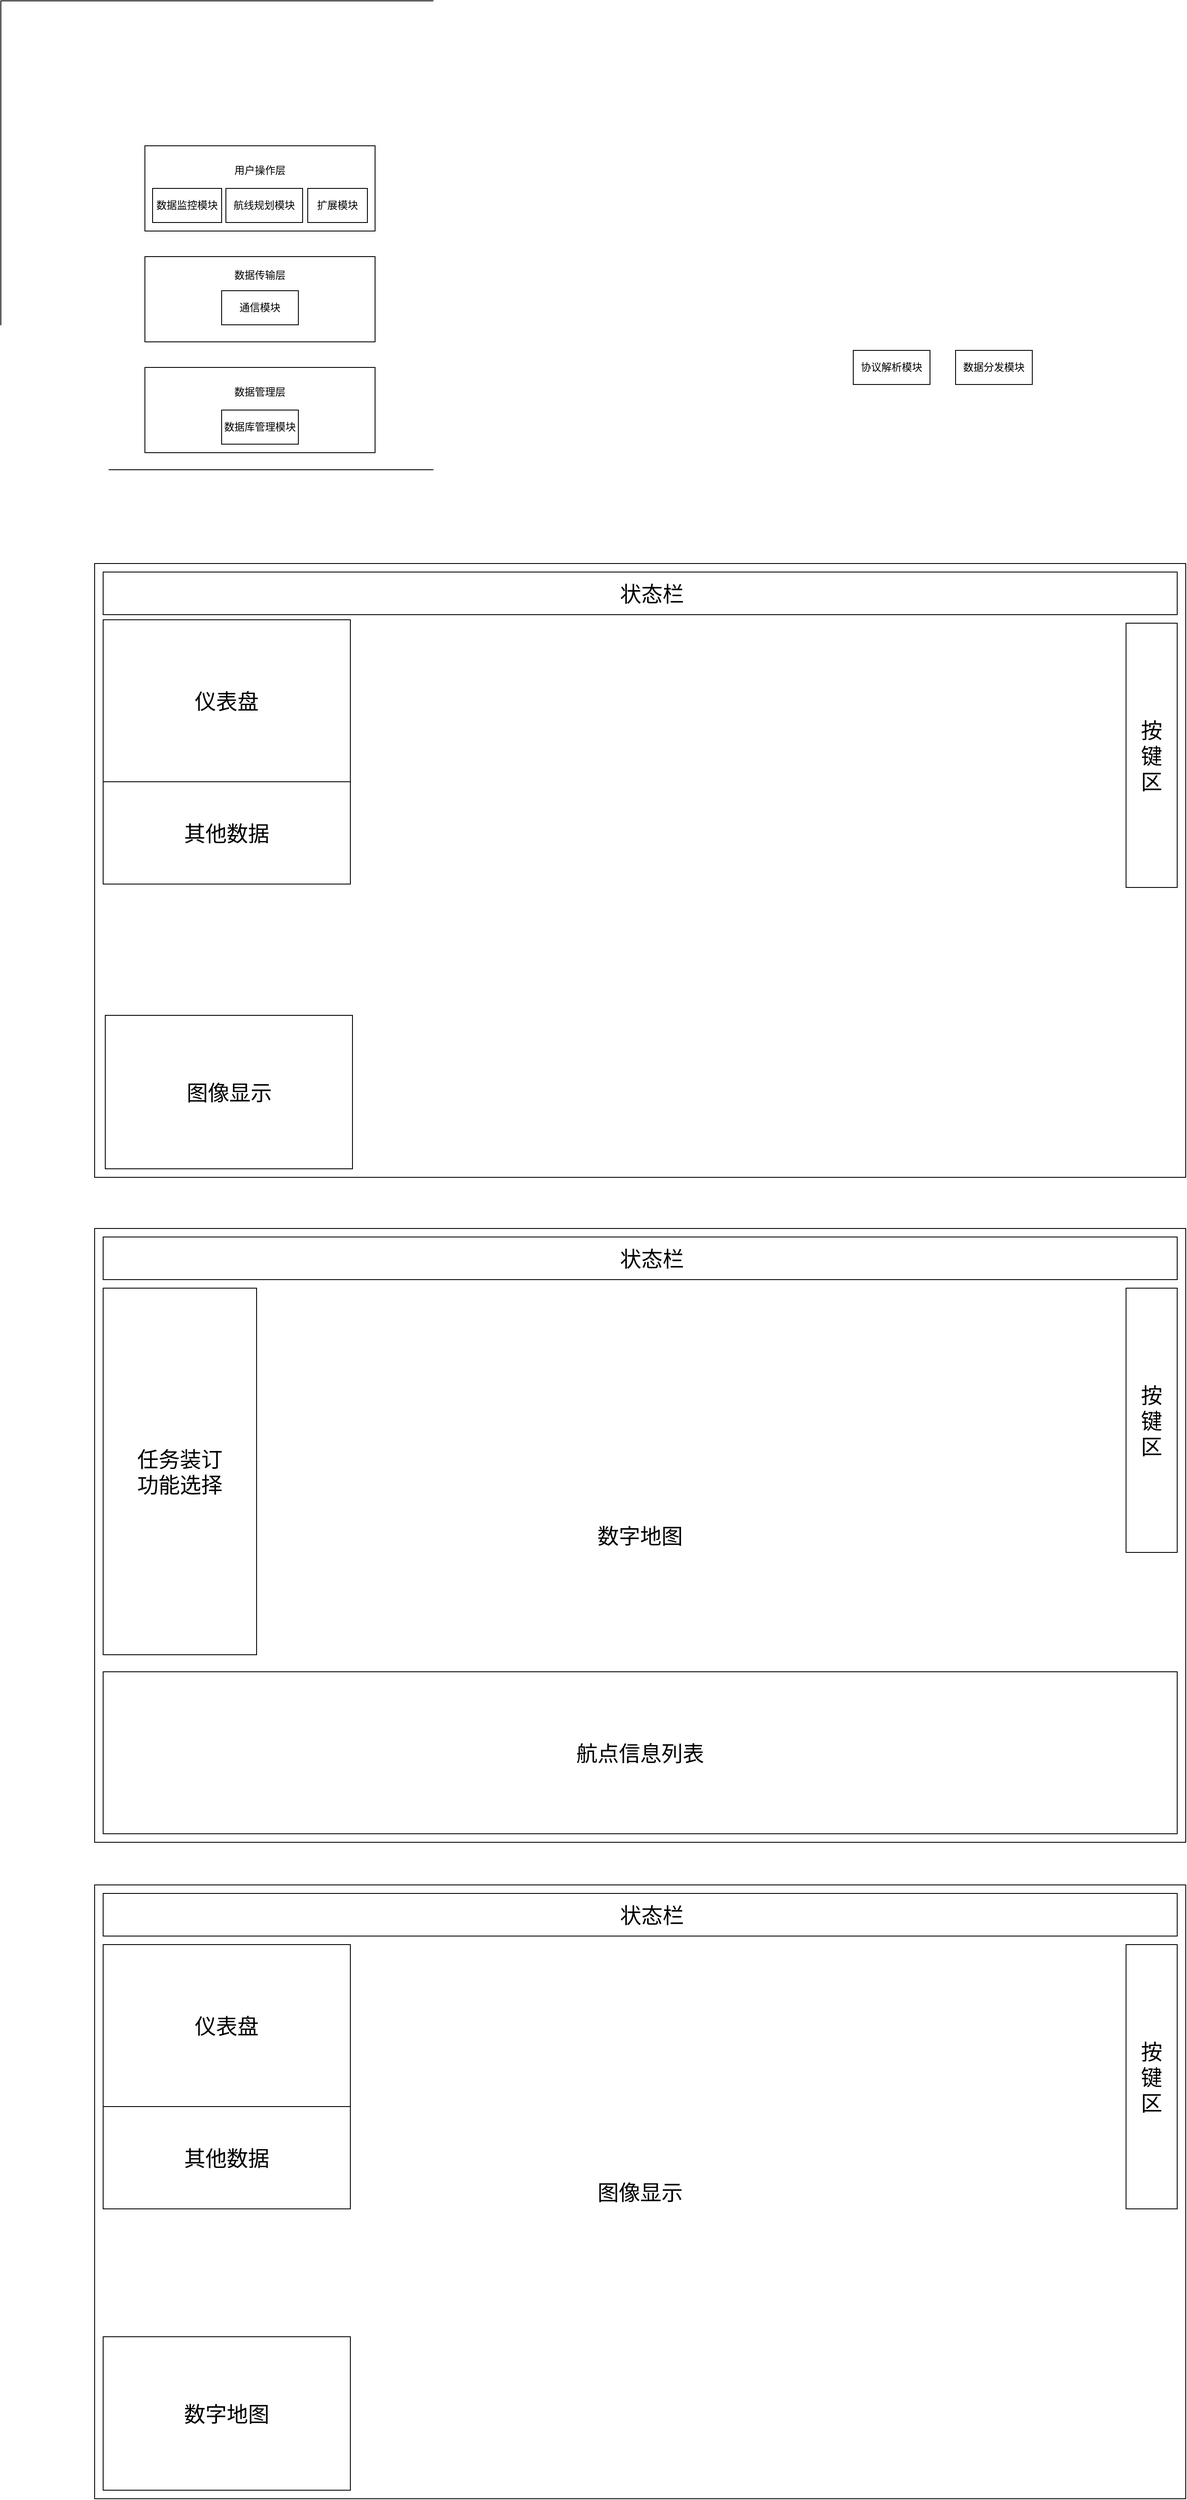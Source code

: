 <mxfile version="14.5.7" type="github">
  <diagram id="XL6aL3diKBtOu2nn48kT" name="Page-1">
    <mxGraphModel dx="1422" dy="794" grid="1" gridSize="10" guides="1" tooltips="1" connect="1" arrows="1" fold="1" page="1" pageScale="1" pageWidth="827" pageHeight="1169" math="0" shadow="0">
      <root>
        <mxCell id="0" />
        <mxCell id="1" parent="0" />
        <mxCell id="3zyboHyzZbom233ZzuhM-11" value="" style="rounded=0;whiteSpace=wrap;html=1;" parent="1" vertex="1">
          <mxGeometry x="120" y="170" width="650" height="550" as="geometry" />
        </mxCell>
        <mxCell id="3zyboHyzZbom233ZzuhM-9" value="数据管理层&lt;br&gt;&lt;br&gt;&lt;br&gt;&lt;br&gt;" style="rounded=0;whiteSpace=wrap;html=1;" parent="1" vertex="1">
          <mxGeometry x="289" y="600" width="270" height="100" as="geometry" />
        </mxCell>
        <mxCell id="3zyboHyzZbom233ZzuhM-5" value="用户操作层&lt;br&gt;&lt;br&gt;&lt;br&gt;&lt;br&gt;" style="rounded=0;whiteSpace=wrap;html=1;" parent="1" vertex="1">
          <mxGeometry x="289" y="340" width="270" height="100" as="geometry" />
        </mxCell>
        <mxCell id="3zyboHyzZbom233ZzuhM-1" value="数据传输层&lt;br&gt;&lt;br&gt;&lt;br&gt;&lt;br&gt;&lt;br&gt;" style="rounded=0;whiteSpace=wrap;html=1;" parent="1" vertex="1">
          <mxGeometry x="289" y="470" width="270" height="100" as="geometry" />
        </mxCell>
        <mxCell id="3zyboHyzZbom233ZzuhM-2" value="数据库管理模块" style="rounded=0;whiteSpace=wrap;html=1;" parent="1" vertex="1">
          <mxGeometry x="379" y="650" width="90" height="40" as="geometry" />
        </mxCell>
        <mxCell id="3zyboHyzZbom233ZzuhM-3" value="数据分发模块" style="rounded=0;whiteSpace=wrap;html=1;" parent="1" vertex="1">
          <mxGeometry x="1240" y="580" width="90" height="40" as="geometry" />
        </mxCell>
        <mxCell id="3zyboHyzZbom233ZzuhM-4" value="数据监控模块" style="rounded=0;whiteSpace=wrap;html=1;" parent="1" vertex="1">
          <mxGeometry x="298" y="390" width="81" height="40" as="geometry" />
        </mxCell>
        <mxCell id="3zyboHyzZbom233ZzuhM-6" value="航线规划模块" style="rounded=0;whiteSpace=wrap;html=1;" parent="1" vertex="1">
          <mxGeometry x="384" y="390" width="90" height="40" as="geometry" />
        </mxCell>
        <mxCell id="3zyboHyzZbom233ZzuhM-7" value="协议解析模块" style="rounded=0;whiteSpace=wrap;html=1;" parent="1" vertex="1">
          <mxGeometry x="1120" y="580" width="90" height="40" as="geometry" />
        </mxCell>
        <mxCell id="3zyboHyzZbom233ZzuhM-8" value="通信模块" style="rounded=0;whiteSpace=wrap;html=1;" parent="1" vertex="1">
          <mxGeometry x="379" y="510" width="90" height="40" as="geometry" />
        </mxCell>
        <mxCell id="3zyboHyzZbom233ZzuhM-10" value="扩展模块" style="rounded=0;whiteSpace=wrap;html=1;" parent="1" vertex="1">
          <mxGeometry x="480" y="390" width="70" height="40" as="geometry" />
        </mxCell>
        <mxCell id="6aZpRVK1wGklk4xLISPi-1" value="" style="rounded=0;whiteSpace=wrap;html=1;" parent="1" vertex="1">
          <mxGeometry x="230" y="830" width="1280" height="720" as="geometry" />
        </mxCell>
        <mxCell id="6aZpRVK1wGklk4xLISPi-2" value="&amp;nbsp; &amp;nbsp; 状态栏" style="rounded=0;whiteSpace=wrap;html=1;fontSize=25;align=center;" parent="1" vertex="1">
          <mxGeometry x="240" y="840" width="1260" height="50" as="geometry" />
        </mxCell>
        <mxCell id="6aZpRVK1wGklk4xLISPi-7" value="按&lt;br&gt;键&lt;br&gt;区" style="rounded=0;whiteSpace=wrap;html=1;fontSize=25;" parent="1" vertex="1">
          <mxGeometry x="1440" y="900" width="60" height="310" as="geometry" />
        </mxCell>
        <mxCell id="6aZpRVK1wGklk4xLISPi-8" value="仪表盘" style="rounded=0;whiteSpace=wrap;html=1;fontSize=25;" parent="1" vertex="1">
          <mxGeometry x="240" y="896" width="290" height="190" as="geometry" />
        </mxCell>
        <mxCell id="6aZpRVK1wGklk4xLISPi-9" value="其他数据" style="rounded=0;whiteSpace=wrap;html=1;fontSize=25;" parent="1" vertex="1">
          <mxGeometry x="240" y="1086" width="290" height="120" as="geometry" />
        </mxCell>
        <mxCell id="6aZpRVK1wGklk4xLISPi-10" value="图像显示" style="rounded=0;whiteSpace=wrap;html=1;fontSize=25;" parent="1" vertex="1">
          <mxGeometry x="242.5" y="1360" width="290" height="180" as="geometry" />
        </mxCell>
        <mxCell id="6aZpRVK1wGklk4xLISPi-11" value="&lt;font style=&quot;font-size: 25px&quot;&gt;数字地图&lt;/font&gt;" style="rounded=0;whiteSpace=wrap;html=1;" parent="1" vertex="1">
          <mxGeometry x="230" y="1610" width="1280" height="720" as="geometry" />
        </mxCell>
        <mxCell id="6aZpRVK1wGklk4xLISPi-12" value="&amp;nbsp; &amp;nbsp; 状态栏" style="rounded=0;whiteSpace=wrap;html=1;fontSize=25;align=center;" parent="1" vertex="1">
          <mxGeometry x="240" y="1620" width="1260" height="50" as="geometry" />
        </mxCell>
        <mxCell id="6aZpRVK1wGklk4xLISPi-13" value="按&lt;br&gt;键&lt;br&gt;区" style="rounded=0;whiteSpace=wrap;html=1;fontSize=25;" parent="1" vertex="1">
          <mxGeometry x="1440" y="1680" width="60" height="310" as="geometry" />
        </mxCell>
        <mxCell id="6aZpRVK1wGklk4xLISPi-14" value="航点信息列表" style="rounded=0;whiteSpace=wrap;html=1;fontSize=25;" parent="1" vertex="1">
          <mxGeometry x="240" y="2130" width="1260" height="190" as="geometry" />
        </mxCell>
        <mxCell id="6aZpRVK1wGklk4xLISPi-15" value="任务装订&lt;br&gt;功能选择" style="rounded=0;whiteSpace=wrap;html=1;fontSize=25;" parent="1" vertex="1">
          <mxGeometry x="240" y="1680" width="180" height="430" as="geometry" />
        </mxCell>
        <mxCell id="6aZpRVK1wGklk4xLISPi-16" value="&lt;font style=&quot;font-size: 25px&quot;&gt;图像显示&lt;/font&gt;" style="rounded=0;whiteSpace=wrap;html=1;" parent="1" vertex="1">
          <mxGeometry x="230" y="2380" width="1280" height="720" as="geometry" />
        </mxCell>
        <mxCell id="6aZpRVK1wGklk4xLISPi-17" value="数字地图" style="rounded=0;whiteSpace=wrap;html=1;fontSize=25;" parent="1" vertex="1">
          <mxGeometry x="240" y="2910" width="290" height="180" as="geometry" />
        </mxCell>
        <mxCell id="6aZpRVK1wGklk4xLISPi-18" value="&amp;nbsp; &amp;nbsp; 状态栏" style="rounded=0;whiteSpace=wrap;html=1;fontSize=25;align=center;" parent="1" vertex="1">
          <mxGeometry x="240" y="2390" width="1260" height="50" as="geometry" />
        </mxCell>
        <mxCell id="6aZpRVK1wGklk4xLISPi-19" value="按&lt;br&gt;键&lt;br&gt;区" style="rounded=0;whiteSpace=wrap;html=1;fontSize=25;" parent="1" vertex="1">
          <mxGeometry x="1440" y="2450" width="60" height="310" as="geometry" />
        </mxCell>
        <mxCell id="6aZpRVK1wGklk4xLISPi-20" value="仪表盘" style="rounded=0;whiteSpace=wrap;html=1;fontSize=25;" parent="1" vertex="1">
          <mxGeometry x="240" y="2450" width="290" height="190" as="geometry" />
        </mxCell>
        <mxCell id="6aZpRVK1wGklk4xLISPi-21" value="其他数据" style="rounded=0;whiteSpace=wrap;html=1;fontSize=25;" parent="1" vertex="1">
          <mxGeometry x="240" y="2640" width="290" height="120" as="geometry" />
        </mxCell>
      </root>
    </mxGraphModel>
  </diagram>
</mxfile>
